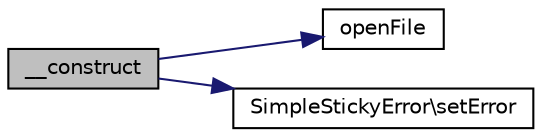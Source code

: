 digraph "__construct"
{
  edge [fontname="Helvetica",fontsize="10",labelfontname="Helvetica",labelfontsize="10"];
  node [fontname="Helvetica",fontsize="10",shape=record];
  rankdir="LR";
  Node1 [label="__construct",height=0.2,width=0.4,color="black", fillcolor="grey75", style="filled" fontcolor="black"];
  Node1 -> Node2 [color="midnightblue",fontsize="10",style="solid",fontname="Helvetica"];
  Node2 [label="openFile",height=0.2,width=0.4,color="black", fillcolor="white", style="filled",URL="$class_simple_file_socket.html#a75c459ac49476ccf7359b1d374d103d5"];
  Node1 -> Node3 [color="midnightblue",fontsize="10",style="solid",fontname="Helvetica"];
  Node3 [label="SimpleStickyError\\setError",height=0.2,width=0.4,color="black", fillcolor="white", style="filled",URL="$class_simple_sticky_error.html#a0bc8cac7e04a83c9ca87a99690ef1194"];
}
